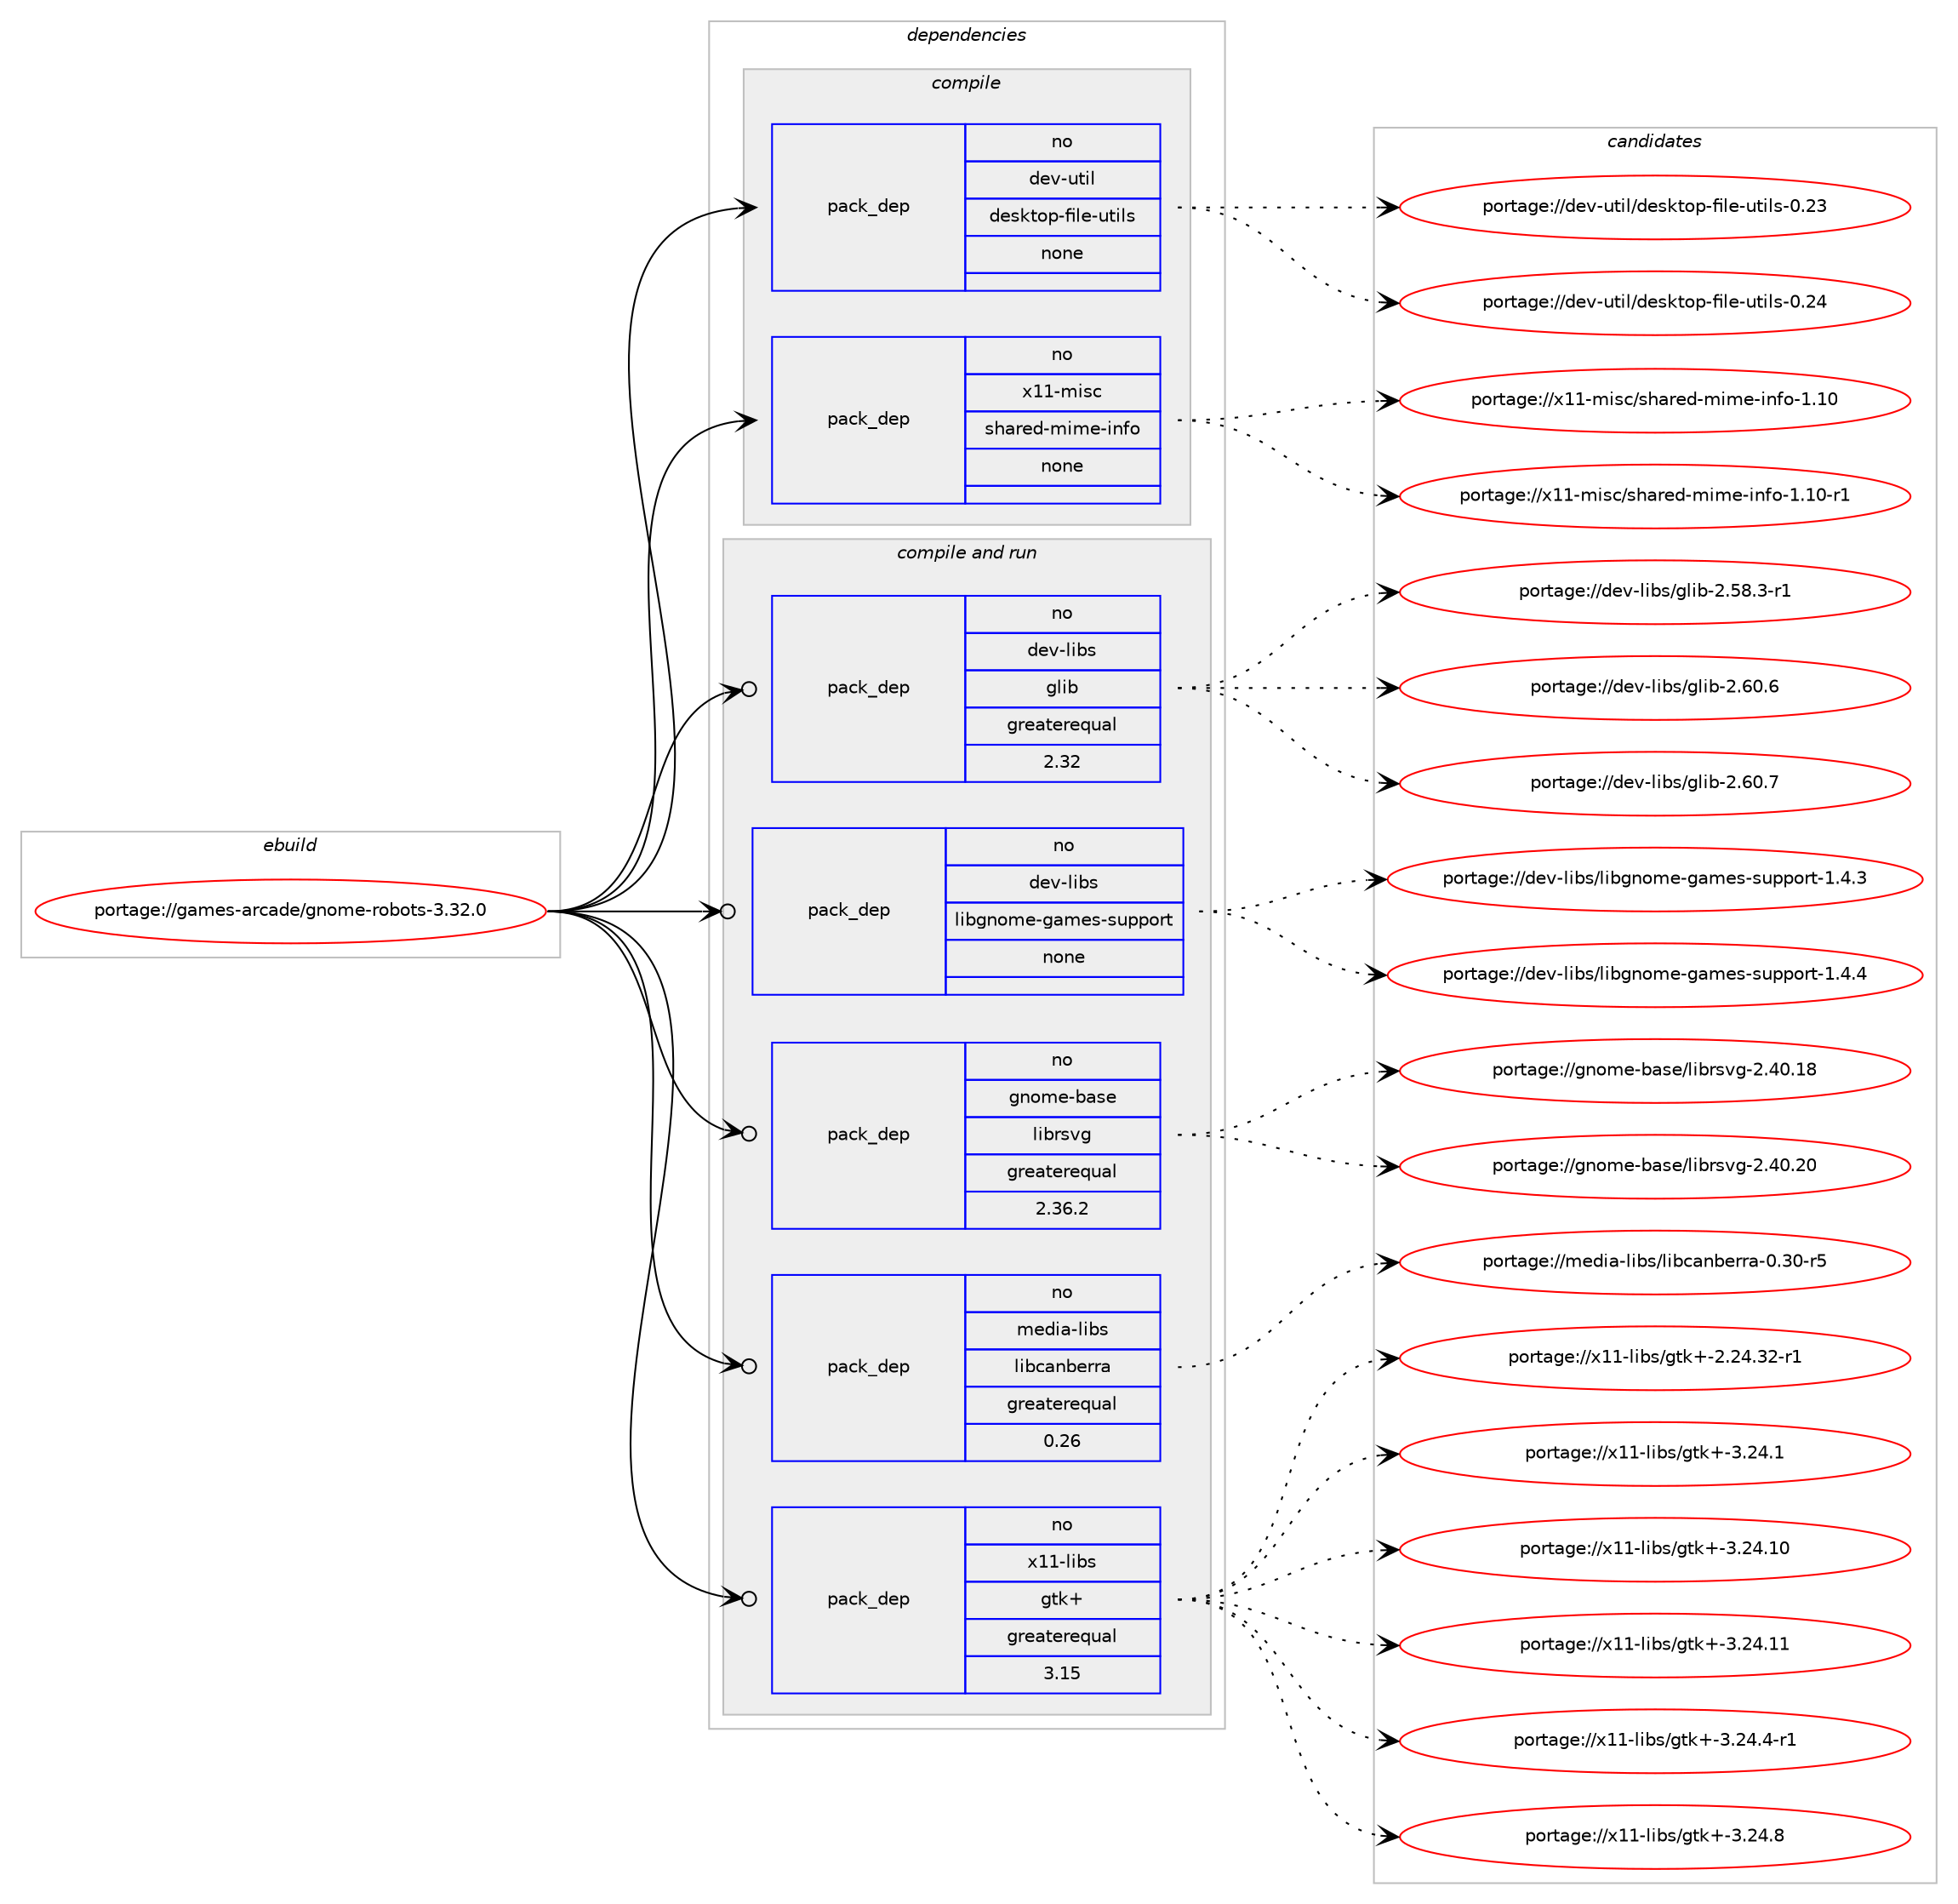 digraph prolog {

# *************
# Graph options
# *************

newrank=true;
concentrate=true;
compound=true;
graph [rankdir=LR,fontname=Helvetica,fontsize=10,ranksep=1.5];#, ranksep=2.5, nodesep=0.2];
edge  [arrowhead=vee];
node  [fontname=Helvetica,fontsize=10];

# **********
# The ebuild
# **********

subgraph cluster_leftcol {
color=gray;
rank=same;
label=<<i>ebuild</i>>;
id [label="portage://games-arcade/gnome-robots-3.32.0", color=red, width=4, href="../games-arcade/gnome-robots-3.32.0.svg"];
}

# ****************
# The dependencies
# ****************

subgraph cluster_midcol {
color=gray;
label=<<i>dependencies</i>>;
subgraph cluster_compile {
fillcolor="#eeeeee";
style=filled;
label=<<i>compile</i>>;
subgraph pack193398 {
dependency269867 [label=<<TABLE BORDER="0" CELLBORDER="1" CELLSPACING="0" CELLPADDING="4" WIDTH="220"><TR><TD ROWSPAN="6" CELLPADDING="30">pack_dep</TD></TR><TR><TD WIDTH="110">no</TD></TR><TR><TD>dev-util</TD></TR><TR><TD>desktop-file-utils</TD></TR><TR><TD>none</TD></TR><TR><TD></TD></TR></TABLE>>, shape=none, color=blue];
}
id:e -> dependency269867:w [weight=20,style="solid",arrowhead="vee"];
subgraph pack193399 {
dependency269868 [label=<<TABLE BORDER="0" CELLBORDER="1" CELLSPACING="0" CELLPADDING="4" WIDTH="220"><TR><TD ROWSPAN="6" CELLPADDING="30">pack_dep</TD></TR><TR><TD WIDTH="110">no</TD></TR><TR><TD>x11-misc</TD></TR><TR><TD>shared-mime-info</TD></TR><TR><TD>none</TD></TR><TR><TD></TD></TR></TABLE>>, shape=none, color=blue];
}
id:e -> dependency269868:w [weight=20,style="solid",arrowhead="vee"];
}
subgraph cluster_compileandrun {
fillcolor="#eeeeee";
style=filled;
label=<<i>compile and run</i>>;
subgraph pack193400 {
dependency269869 [label=<<TABLE BORDER="0" CELLBORDER="1" CELLSPACING="0" CELLPADDING="4" WIDTH="220"><TR><TD ROWSPAN="6" CELLPADDING="30">pack_dep</TD></TR><TR><TD WIDTH="110">no</TD></TR><TR><TD>dev-libs</TD></TR><TR><TD>glib</TD></TR><TR><TD>greaterequal</TD></TR><TR><TD>2.32</TD></TR></TABLE>>, shape=none, color=blue];
}
id:e -> dependency269869:w [weight=20,style="solid",arrowhead="odotvee"];
subgraph pack193401 {
dependency269870 [label=<<TABLE BORDER="0" CELLBORDER="1" CELLSPACING="0" CELLPADDING="4" WIDTH="220"><TR><TD ROWSPAN="6" CELLPADDING="30">pack_dep</TD></TR><TR><TD WIDTH="110">no</TD></TR><TR><TD>dev-libs</TD></TR><TR><TD>libgnome-games-support</TD></TR><TR><TD>none</TD></TR><TR><TD></TD></TR></TABLE>>, shape=none, color=blue];
}
id:e -> dependency269870:w [weight=20,style="solid",arrowhead="odotvee"];
subgraph pack193402 {
dependency269871 [label=<<TABLE BORDER="0" CELLBORDER="1" CELLSPACING="0" CELLPADDING="4" WIDTH="220"><TR><TD ROWSPAN="6" CELLPADDING="30">pack_dep</TD></TR><TR><TD WIDTH="110">no</TD></TR><TR><TD>gnome-base</TD></TR><TR><TD>librsvg</TD></TR><TR><TD>greaterequal</TD></TR><TR><TD>2.36.2</TD></TR></TABLE>>, shape=none, color=blue];
}
id:e -> dependency269871:w [weight=20,style="solid",arrowhead="odotvee"];
subgraph pack193403 {
dependency269872 [label=<<TABLE BORDER="0" CELLBORDER="1" CELLSPACING="0" CELLPADDING="4" WIDTH="220"><TR><TD ROWSPAN="6" CELLPADDING="30">pack_dep</TD></TR><TR><TD WIDTH="110">no</TD></TR><TR><TD>media-libs</TD></TR><TR><TD>libcanberra</TD></TR><TR><TD>greaterequal</TD></TR><TR><TD>0.26</TD></TR></TABLE>>, shape=none, color=blue];
}
id:e -> dependency269872:w [weight=20,style="solid",arrowhead="odotvee"];
subgraph pack193404 {
dependency269873 [label=<<TABLE BORDER="0" CELLBORDER="1" CELLSPACING="0" CELLPADDING="4" WIDTH="220"><TR><TD ROWSPAN="6" CELLPADDING="30">pack_dep</TD></TR><TR><TD WIDTH="110">no</TD></TR><TR><TD>x11-libs</TD></TR><TR><TD>gtk+</TD></TR><TR><TD>greaterequal</TD></TR><TR><TD>3.15</TD></TR></TABLE>>, shape=none, color=blue];
}
id:e -> dependency269873:w [weight=20,style="solid",arrowhead="odotvee"];
}
subgraph cluster_run {
fillcolor="#eeeeee";
style=filled;
label=<<i>run</i>>;
}
}

# **************
# The candidates
# **************

subgraph cluster_choices {
rank=same;
color=gray;
label=<<i>candidates</i>>;

subgraph choice193398 {
color=black;
nodesep=1;
choiceportage100101118451171161051084710010111510711611111245102105108101451171161051081154548465051 [label="portage://dev-util/desktop-file-utils-0.23", color=red, width=4,href="../dev-util/desktop-file-utils-0.23.svg"];
choiceportage100101118451171161051084710010111510711611111245102105108101451171161051081154548465052 [label="portage://dev-util/desktop-file-utils-0.24", color=red, width=4,href="../dev-util/desktop-file-utils-0.24.svg"];
dependency269867:e -> choiceportage100101118451171161051084710010111510711611111245102105108101451171161051081154548465051:w [style=dotted,weight="100"];
dependency269867:e -> choiceportage100101118451171161051084710010111510711611111245102105108101451171161051081154548465052:w [style=dotted,weight="100"];
}
subgraph choice193399 {
color=black;
nodesep=1;
choiceportage12049494510910511599471151049711410110045109105109101451051101021114549464948 [label="portage://x11-misc/shared-mime-info-1.10", color=red, width=4,href="../x11-misc/shared-mime-info-1.10.svg"];
choiceportage120494945109105115994711510497114101100451091051091014510511010211145494649484511449 [label="portage://x11-misc/shared-mime-info-1.10-r1", color=red, width=4,href="../x11-misc/shared-mime-info-1.10-r1.svg"];
dependency269868:e -> choiceportage12049494510910511599471151049711410110045109105109101451051101021114549464948:w [style=dotted,weight="100"];
dependency269868:e -> choiceportage120494945109105115994711510497114101100451091051091014510511010211145494649484511449:w [style=dotted,weight="100"];
}
subgraph choice193400 {
color=black;
nodesep=1;
choiceportage10010111845108105981154710310810598455046535646514511449 [label="portage://dev-libs/glib-2.58.3-r1", color=red, width=4,href="../dev-libs/glib-2.58.3-r1.svg"];
choiceportage1001011184510810598115471031081059845504654484654 [label="portage://dev-libs/glib-2.60.6", color=red, width=4,href="../dev-libs/glib-2.60.6.svg"];
choiceportage1001011184510810598115471031081059845504654484655 [label="portage://dev-libs/glib-2.60.7", color=red, width=4,href="../dev-libs/glib-2.60.7.svg"];
dependency269869:e -> choiceportage10010111845108105981154710310810598455046535646514511449:w [style=dotted,weight="100"];
dependency269869:e -> choiceportage1001011184510810598115471031081059845504654484654:w [style=dotted,weight="100"];
dependency269869:e -> choiceportage1001011184510810598115471031081059845504654484655:w [style=dotted,weight="100"];
}
subgraph choice193401 {
color=black;
nodesep=1;
choiceportage10010111845108105981154710810598103110111109101451039710910111545115117112112111114116454946524651 [label="portage://dev-libs/libgnome-games-support-1.4.3", color=red, width=4,href="../dev-libs/libgnome-games-support-1.4.3.svg"];
choiceportage10010111845108105981154710810598103110111109101451039710910111545115117112112111114116454946524652 [label="portage://dev-libs/libgnome-games-support-1.4.4", color=red, width=4,href="../dev-libs/libgnome-games-support-1.4.4.svg"];
dependency269870:e -> choiceportage10010111845108105981154710810598103110111109101451039710910111545115117112112111114116454946524651:w [style=dotted,weight="100"];
dependency269870:e -> choiceportage10010111845108105981154710810598103110111109101451039710910111545115117112112111114116454946524652:w [style=dotted,weight="100"];
}
subgraph choice193402 {
color=black;
nodesep=1;
choiceportage10311011110910145989711510147108105981141151181034550465248464956 [label="portage://gnome-base/librsvg-2.40.18", color=red, width=4,href="../gnome-base/librsvg-2.40.18.svg"];
choiceportage10311011110910145989711510147108105981141151181034550465248465048 [label="portage://gnome-base/librsvg-2.40.20", color=red, width=4,href="../gnome-base/librsvg-2.40.20.svg"];
dependency269871:e -> choiceportage10311011110910145989711510147108105981141151181034550465248464956:w [style=dotted,weight="100"];
dependency269871:e -> choiceportage10311011110910145989711510147108105981141151181034550465248465048:w [style=dotted,weight="100"];
}
subgraph choice193403 {
color=black;
nodesep=1;
choiceportage10910110010597451081059811547108105989997110981011141149745484651484511453 [label="portage://media-libs/libcanberra-0.30-r5", color=red, width=4,href="../media-libs/libcanberra-0.30-r5.svg"];
dependency269872:e -> choiceportage10910110010597451081059811547108105989997110981011141149745484651484511453:w [style=dotted,weight="100"];
}
subgraph choice193404 {
color=black;
nodesep=1;
choiceportage12049494510810598115471031161074345504650524651504511449 [label="portage://x11-libs/gtk+-2.24.32-r1", color=red, width=4,href="../x11-libs/gtk+-2.24.32-r1.svg"];
choiceportage12049494510810598115471031161074345514650524649 [label="portage://x11-libs/gtk+-3.24.1", color=red, width=4,href="../x11-libs/gtk+-3.24.1.svg"];
choiceportage1204949451081059811547103116107434551465052464948 [label="portage://x11-libs/gtk+-3.24.10", color=red, width=4,href="../x11-libs/gtk+-3.24.10.svg"];
choiceportage1204949451081059811547103116107434551465052464949 [label="portage://x11-libs/gtk+-3.24.11", color=red, width=4,href="../x11-libs/gtk+-3.24.11.svg"];
choiceportage120494945108105981154710311610743455146505246524511449 [label="portage://x11-libs/gtk+-3.24.4-r1", color=red, width=4,href="../x11-libs/gtk+-3.24.4-r1.svg"];
choiceportage12049494510810598115471031161074345514650524656 [label="portage://x11-libs/gtk+-3.24.8", color=red, width=4,href="../x11-libs/gtk+-3.24.8.svg"];
dependency269873:e -> choiceportage12049494510810598115471031161074345504650524651504511449:w [style=dotted,weight="100"];
dependency269873:e -> choiceportage12049494510810598115471031161074345514650524649:w [style=dotted,weight="100"];
dependency269873:e -> choiceportage1204949451081059811547103116107434551465052464948:w [style=dotted,weight="100"];
dependency269873:e -> choiceportage1204949451081059811547103116107434551465052464949:w [style=dotted,weight="100"];
dependency269873:e -> choiceportage120494945108105981154710311610743455146505246524511449:w [style=dotted,weight="100"];
dependency269873:e -> choiceportage12049494510810598115471031161074345514650524656:w [style=dotted,weight="100"];
}
}

}
